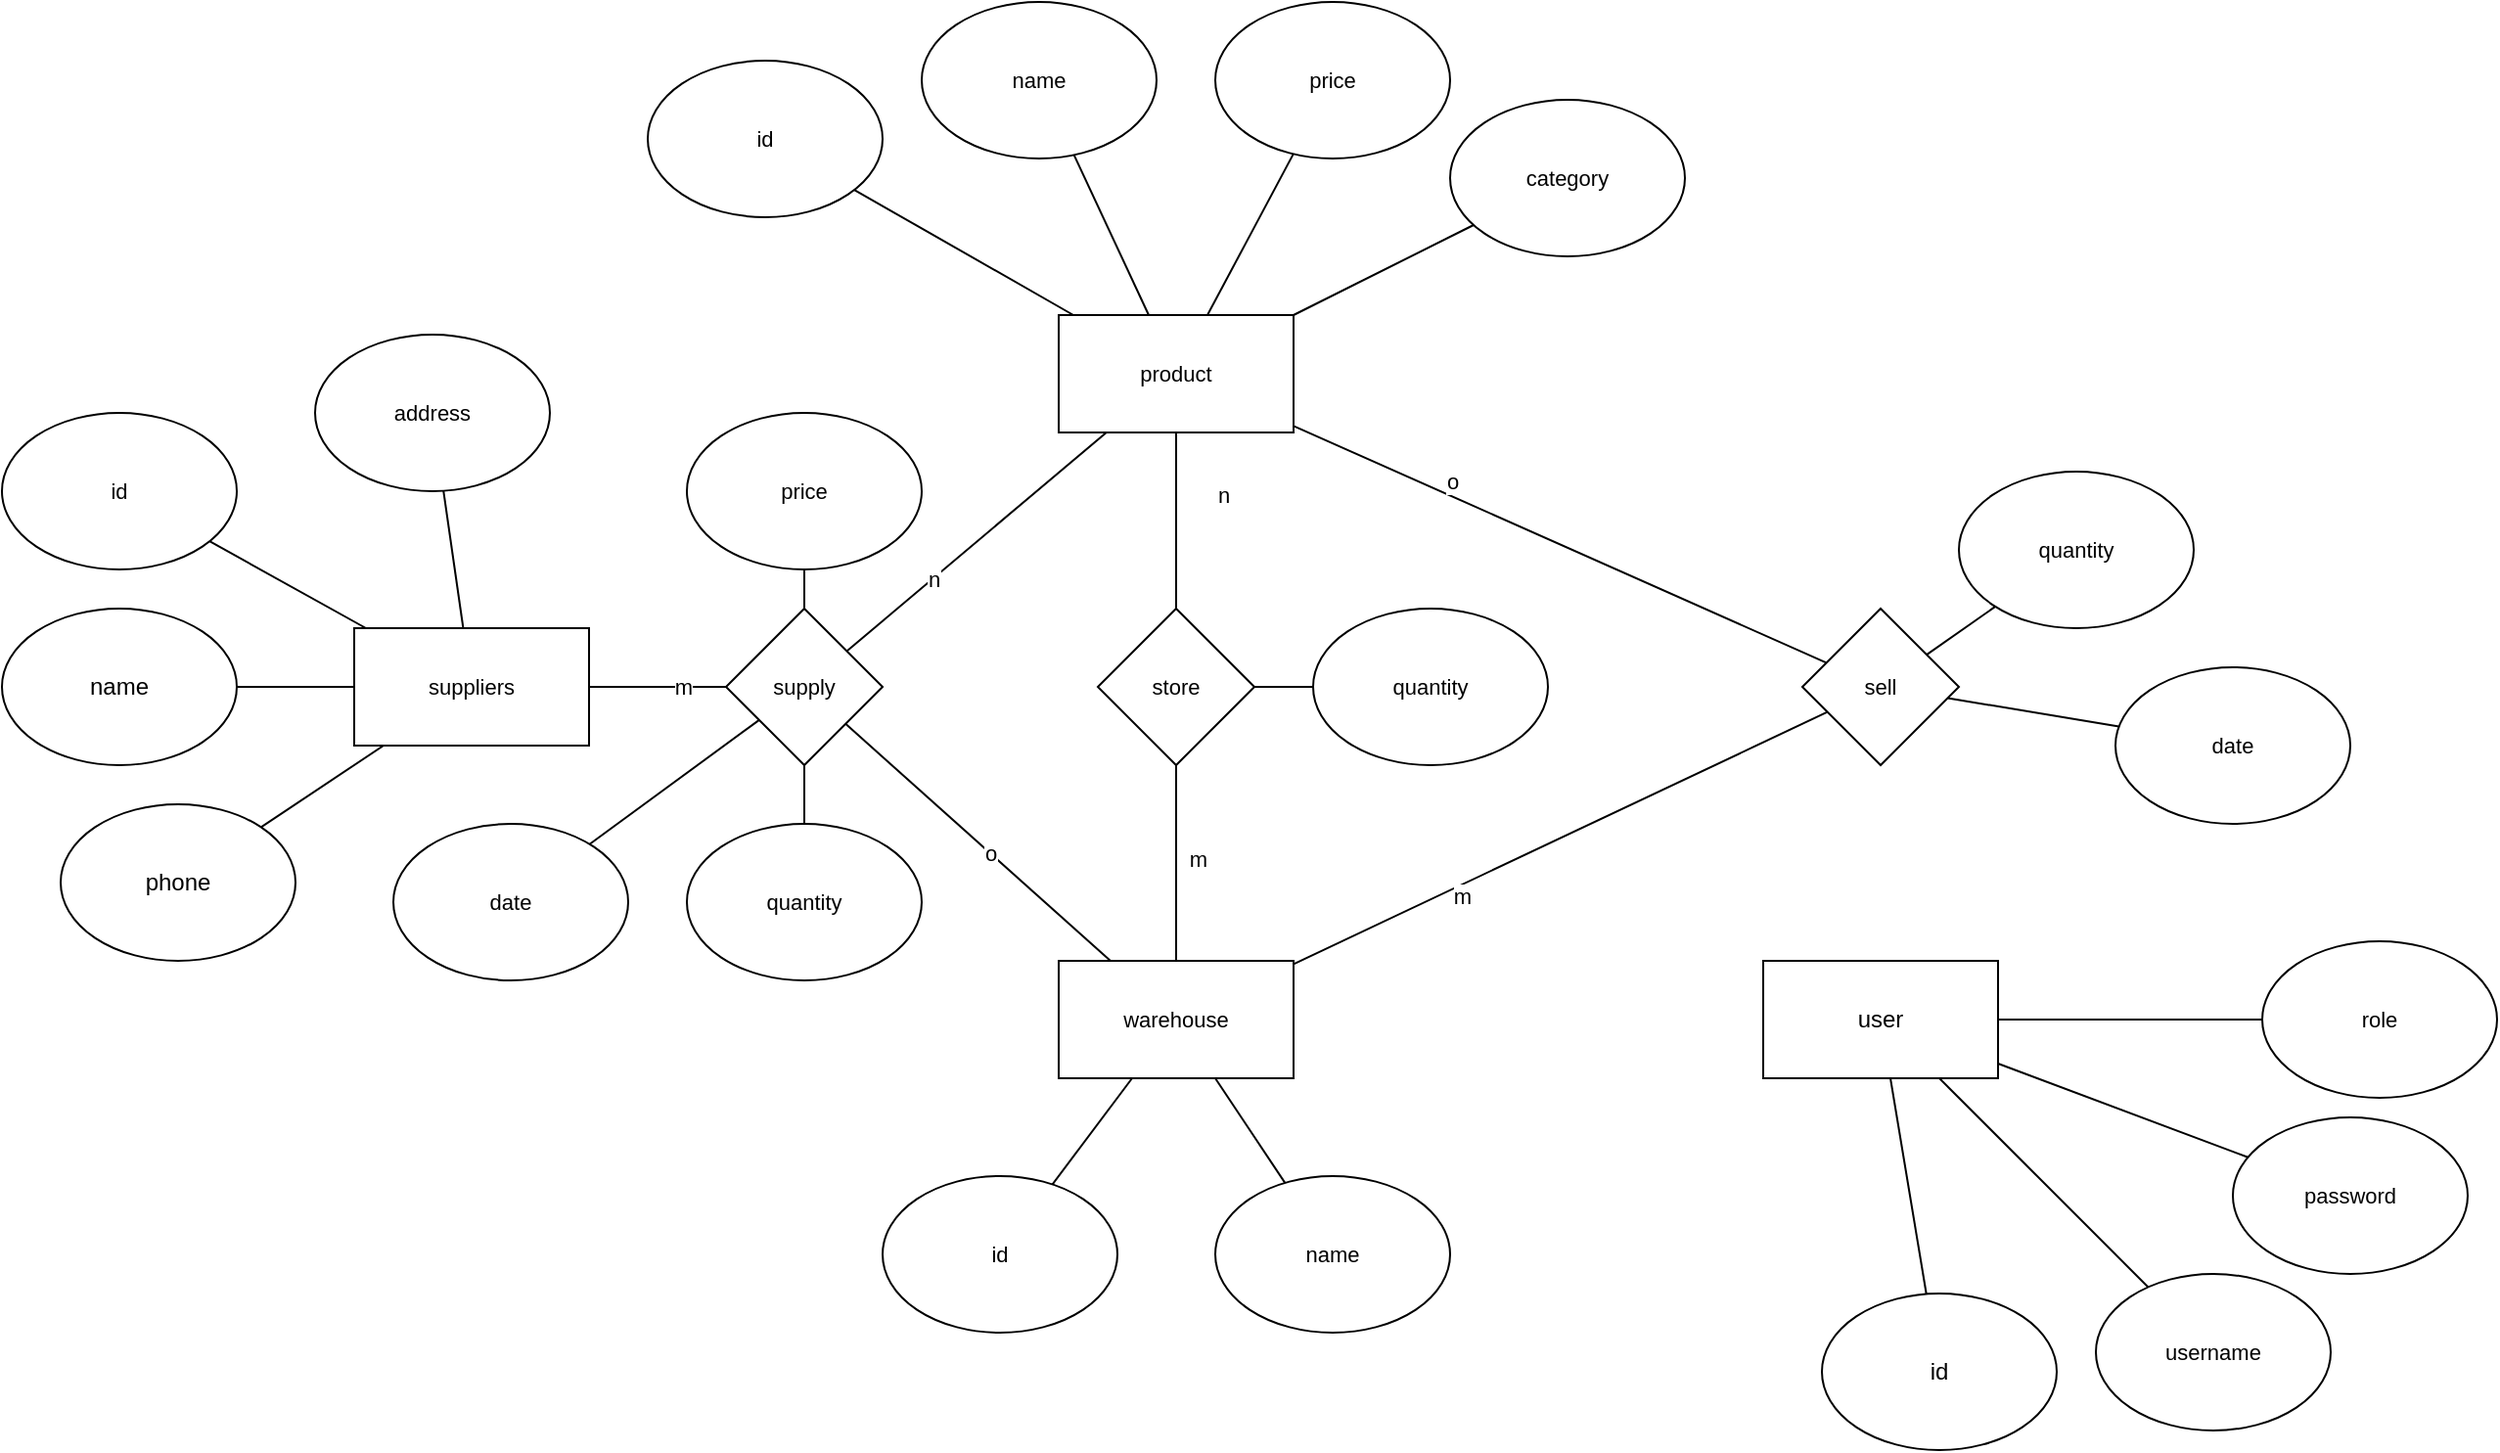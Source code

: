 <mxfile>
    <diagram id="W9qeOlfxyA-FTkgvI8iN" name="Page-1">
        <mxGraphModel dx="1631" dy="1819" grid="1" gridSize="10" guides="1" tooltips="1" connect="1" arrows="1" fold="1" page="1" pageScale="1" pageWidth="850" pageHeight="1100" math="0" shadow="0">
            <root>
                <mxCell id="0"/>
                <mxCell id="1" parent="0"/>
                <mxCell id="94" style="edgeStyle=none;shape=connector;rounded=1;html=1;labelBackgroundColor=default;strokeColor=default;fontFamily=Helvetica;fontSize=11;fontColor=default;endArrow=none;endFill=0;" parent="1" source="10" target="93" edge="1">
                    <mxGeometry relative="1" as="geometry"/>
                </mxCell>
                <mxCell id="10" value="user" style="rounded=0;whiteSpace=wrap;html=1;" parent="1" vertex="1">
                    <mxGeometry x="50" y="360" width="120" height="60" as="geometry"/>
                </mxCell>
                <mxCell id="27" style="edgeStyle=none;shape=connector;rounded=1;html=1;labelBackgroundColor=default;strokeColor=default;fontFamily=Helvetica;fontSize=11;fontColor=default;endArrow=none;endFill=0;" parent="1" source="11" target="10" edge="1">
                    <mxGeometry relative="1" as="geometry"/>
                </mxCell>
                <mxCell id="11" value="id" style="ellipse;whiteSpace=wrap;html=1;" parent="1" vertex="1">
                    <mxGeometry x="80" y="530" width="120" height="80" as="geometry"/>
                </mxCell>
                <mxCell id="26" style="edgeStyle=none;shape=connector;rounded=1;html=1;labelBackgroundColor=default;strokeColor=default;fontFamily=Helvetica;fontSize=11;fontColor=default;endArrow=none;endFill=0;" parent="1" source="15" target="10" edge="1">
                    <mxGeometry relative="1" as="geometry"/>
                </mxCell>
                <mxCell id="15" value="username" style="ellipse;whiteSpace=wrap;html=1;fontFamily=Helvetica;fontSize=11;fontColor=default;" parent="1" vertex="1">
                    <mxGeometry x="220" y="520" width="120" height="80" as="geometry"/>
                </mxCell>
                <mxCell id="25" style="edgeStyle=none;shape=connector;rounded=1;html=1;labelBackgroundColor=default;strokeColor=default;fontFamily=Helvetica;fontSize=11;fontColor=default;endArrow=none;endFill=0;" parent="1" source="16" target="10" edge="1">
                    <mxGeometry relative="1" as="geometry"/>
                </mxCell>
                <mxCell id="16" value="password" style="ellipse;whiteSpace=wrap;html=1;fontFamily=Helvetica;fontSize=11;fontColor=default;" parent="1" vertex="1">
                    <mxGeometry x="290" y="440" width="120" height="80" as="geometry"/>
                </mxCell>
                <mxCell id="30" style="edgeStyle=none;shape=connector;rounded=1;html=1;labelBackgroundColor=default;strokeColor=default;fontFamily=Helvetica;fontSize=11;fontColor=default;endArrow=none;endFill=0;" parent="1" source="21" target="29" edge="1">
                    <mxGeometry relative="1" as="geometry"/>
                </mxCell>
                <mxCell id="33" style="edgeStyle=none;shape=connector;rounded=1;html=1;labelBackgroundColor=default;strokeColor=default;fontFamily=Helvetica;fontSize=11;fontColor=default;endArrow=none;endFill=0;" parent="1" source="21" target="32" edge="1">
                    <mxGeometry relative="1" as="geometry"/>
                </mxCell>
                <mxCell id="36" style="edgeStyle=none;shape=connector;rounded=1;html=1;labelBackgroundColor=default;strokeColor=default;fontFamily=Helvetica;fontSize=11;fontColor=default;endArrow=none;endFill=0;" parent="1" source="21" target="35" edge="1">
                    <mxGeometry relative="1" as="geometry"/>
                </mxCell>
                <mxCell id="38" style="edgeStyle=none;shape=connector;rounded=1;html=1;labelBackgroundColor=default;strokeColor=default;fontFamily=Helvetica;fontSize=11;fontColor=default;endArrow=none;endFill=0;" parent="1" source="21" target="37" edge="1">
                    <mxGeometry relative="1" as="geometry"/>
                </mxCell>
                <mxCell id="83" style="edgeStyle=none;shape=connector;rounded=1;html=1;labelBackgroundColor=default;strokeColor=default;fontFamily=Helvetica;fontSize=11;fontColor=default;endArrow=none;endFill=0;" parent="1" source="21" target="82" edge="1">
                    <mxGeometry relative="1" as="geometry"/>
                </mxCell>
                <mxCell id="89" value="n" style="edgeLabel;html=1;align=center;verticalAlign=middle;resizable=0;points=[];fontSize=11;fontFamily=Helvetica;fontColor=default;" parent="83" vertex="1" connectable="0">
                    <mxGeometry x="-0.289" y="4" relative="1" as="geometry">
                        <mxPoint x="20" as="offset"/>
                    </mxGeometry>
                </mxCell>
                <mxCell id="120" style="edgeStyle=none;shape=connector;rounded=1;html=1;labelBackgroundColor=default;strokeColor=default;fontFamily=Helvetica;fontSize=11;fontColor=default;endArrow=none;endFill=0;" parent="1" source="21" target="119" edge="1">
                    <mxGeometry relative="1" as="geometry"/>
                </mxCell>
                <mxCell id="127" value="o" style="edgeLabel;html=1;align=center;verticalAlign=middle;resizable=0;points=[];fontSize=11;fontFamily=Helvetica;fontColor=default;" parent="120" vertex="1" connectable="0">
                    <mxGeometry x="-0.425" y="7" relative="1" as="geometry">
                        <mxPoint as="offset"/>
                    </mxGeometry>
                </mxCell>
                <mxCell id="21" value="product" style="rounded=0;whiteSpace=wrap;html=1;fontFamily=Helvetica;fontSize=11;fontColor=default;" parent="1" vertex="1">
                    <mxGeometry x="-310" y="30" width="120" height="60" as="geometry"/>
                </mxCell>
                <mxCell id="29" value="id" style="ellipse;whiteSpace=wrap;html=1;fontFamily=Helvetica;fontSize=11;fontColor=default;" parent="1" vertex="1">
                    <mxGeometry x="-520" y="-100" width="120" height="80" as="geometry"/>
                </mxCell>
                <mxCell id="59" style="edgeStyle=none;shape=connector;rounded=1;html=1;labelBackgroundColor=default;strokeColor=default;fontFamily=Helvetica;fontSize=11;fontColor=default;endArrow=none;endFill=0;" parent="1" source="31" target="57" edge="1">
                    <mxGeometry relative="1" as="geometry">
                        <mxPoint x="-530" y="259.71" as="sourcePoint"/>
                        <mxPoint x="-480" y="259.71" as="targetPoint"/>
                    </mxGeometry>
                </mxCell>
                <mxCell id="74" value="m" style="edgeLabel;html=1;align=center;verticalAlign=middle;resizable=0;points=[];fontSize=11;fontFamily=Helvetica;fontColor=default;" parent="59" vertex="1" connectable="0">
                    <mxGeometry x="0.374" relative="1" as="geometry">
                        <mxPoint as="offset"/>
                    </mxGeometry>
                </mxCell>
                <mxCell id="96" style="edgeStyle=none;shape=connector;rounded=1;html=1;labelBackgroundColor=default;strokeColor=default;fontFamily=Helvetica;fontSize=11;fontColor=default;endArrow=none;endFill=0;" parent="1" source="31" target="95" edge="1">
                    <mxGeometry relative="1" as="geometry"/>
                </mxCell>
                <mxCell id="31" value="suppliers" style="rounded=0;whiteSpace=wrap;html=1;fontFamily=Helvetica;fontSize=11;fontColor=default;" parent="1" vertex="1">
                    <mxGeometry x="-670" y="190" width="120" height="60" as="geometry"/>
                </mxCell>
                <mxCell id="32" value="name" style="ellipse;whiteSpace=wrap;html=1;fontFamily=Helvetica;fontSize=11;fontColor=default;" parent="1" vertex="1">
                    <mxGeometry x="-380" y="-130" width="120" height="80" as="geometry"/>
                </mxCell>
                <mxCell id="35" value="price" style="ellipse;whiteSpace=wrap;html=1;fontFamily=Helvetica;fontSize=11;fontColor=default;" parent="1" vertex="1">
                    <mxGeometry x="-230" y="-130" width="120" height="80" as="geometry"/>
                </mxCell>
                <mxCell id="37" value="category" style="ellipse;whiteSpace=wrap;html=1;fontFamily=Helvetica;fontSize=11;fontColor=default;" parent="1" vertex="1">
                    <mxGeometry x="-110" y="-80" width="120" height="80" as="geometry"/>
                </mxCell>
                <mxCell id="60" style="edgeStyle=none;shape=connector;rounded=1;html=1;labelBackgroundColor=default;strokeColor=default;fontFamily=Helvetica;fontSize=11;fontColor=default;endArrow=none;endFill=0;" parent="1" source="57" target="21" edge="1">
                    <mxGeometry relative="1" as="geometry"/>
                </mxCell>
                <mxCell id="75" value="n" style="edgeLabel;html=1;align=center;verticalAlign=middle;resizable=0;points=[];fontSize=11;fontFamily=Helvetica;fontColor=default;" parent="60" vertex="1" connectable="0">
                    <mxGeometry x="-0.343" relative="1" as="geometry">
                        <mxPoint as="offset"/>
                    </mxGeometry>
                </mxCell>
                <mxCell id="116" style="edgeStyle=none;shape=connector;rounded=1;html=1;labelBackgroundColor=default;strokeColor=default;fontFamily=Helvetica;fontSize=11;fontColor=default;endArrow=none;endFill=0;" parent="1" source="57" target="115" edge="1">
                    <mxGeometry relative="1" as="geometry"/>
                </mxCell>
                <mxCell id="57" value="supply" style="rhombus;whiteSpace=wrap;html=1;fontFamily=Helvetica;fontSize=11;fontColor=default;" parent="1" vertex="1">
                    <mxGeometry x="-480" y="180" width="80" height="80" as="geometry"/>
                </mxCell>
                <mxCell id="72" style="edgeStyle=none;shape=connector;rounded=1;html=1;labelBackgroundColor=default;strokeColor=default;fontFamily=Helvetica;fontSize=11;fontColor=default;endArrow=none;endFill=0;" parent="1" source="71" target="57" edge="1">
                    <mxGeometry relative="1" as="geometry"/>
                </mxCell>
                <mxCell id="76" value="o" style="edgeLabel;html=1;align=center;verticalAlign=middle;resizable=0;points=[];fontSize=11;fontFamily=Helvetica;fontColor=default;" parent="72" vertex="1" connectable="0">
                    <mxGeometry x="-0.392" y="1" relative="1" as="geometry">
                        <mxPoint x="-20" y="-19" as="offset"/>
                    </mxGeometry>
                </mxCell>
                <mxCell id="84" style="edgeStyle=none;shape=connector;rounded=1;html=1;labelBackgroundColor=default;strokeColor=default;fontFamily=Helvetica;fontSize=11;fontColor=default;endArrow=none;endFill=0;" parent="1" source="71" target="82" edge="1">
                    <mxGeometry relative="1" as="geometry"/>
                </mxCell>
                <mxCell id="90" value="m" style="edgeLabel;html=1;align=center;verticalAlign=middle;resizable=0;points=[];fontSize=11;fontFamily=Helvetica;fontColor=default;" parent="84" vertex="1" connectable="0">
                    <mxGeometry x="-0.325" y="2" relative="1" as="geometry">
                        <mxPoint x="13" y="-18" as="offset"/>
                    </mxGeometry>
                </mxCell>
                <mxCell id="121" style="edgeStyle=none;shape=connector;rounded=1;html=1;labelBackgroundColor=default;strokeColor=default;fontFamily=Helvetica;fontSize=11;fontColor=default;endArrow=none;endFill=0;" parent="1" source="71" target="119" edge="1">
                    <mxGeometry relative="1" as="geometry"/>
                </mxCell>
                <mxCell id="126" value="m" style="edgeLabel;html=1;align=center;verticalAlign=middle;resizable=0;points=[];fontSize=11;fontFamily=Helvetica;fontColor=default;" parent="121" vertex="1" connectable="0">
                    <mxGeometry x="-0.384" y="-5" relative="1" as="geometry">
                        <mxPoint as="offset"/>
                    </mxGeometry>
                </mxCell>
                <mxCell id="71" value="warehouse" style="rounded=0;whiteSpace=wrap;html=1;fontFamily=Helvetica;fontSize=11;fontColor=default;" parent="1" vertex="1">
                    <mxGeometry x="-310" y="360" width="120" height="60" as="geometry"/>
                </mxCell>
                <mxCell id="106" style="edgeStyle=none;shape=connector;rounded=1;html=1;labelBackgroundColor=default;strokeColor=default;fontFamily=Helvetica;fontSize=11;fontColor=default;endArrow=none;endFill=0;" parent="1" source="82" target="105" edge="1">
                    <mxGeometry relative="1" as="geometry"/>
                </mxCell>
                <mxCell id="82" value="store" style="rhombus;whiteSpace=wrap;html=1;fontFamily=Helvetica;fontSize=11;fontColor=default;" parent="1" vertex="1">
                    <mxGeometry x="-290" y="180" width="80" height="80" as="geometry"/>
                </mxCell>
                <mxCell id="93" value="role" style="ellipse;whiteSpace=wrap;html=1;fontFamily=Helvetica;fontSize=11;fontColor=default;" parent="1" vertex="1">
                    <mxGeometry x="305" y="350" width="120" height="80" as="geometry"/>
                </mxCell>
                <mxCell id="95" value="id" style="ellipse;whiteSpace=wrap;html=1;fontFamily=Helvetica;fontSize=11;fontColor=default;" parent="1" vertex="1">
                    <mxGeometry x="-850" y="80" width="120" height="80" as="geometry"/>
                </mxCell>
                <mxCell id="105" value="quantity" style="ellipse;whiteSpace=wrap;html=1;fontFamily=Helvetica;fontSize=11;fontColor=default;" parent="1" vertex="1">
                    <mxGeometry x="-180" y="180" width="120" height="80" as="geometry"/>
                </mxCell>
                <mxCell id="111" style="edgeStyle=none;shape=connector;rounded=1;html=1;labelBackgroundColor=default;strokeColor=default;fontFamily=Helvetica;fontSize=11;fontColor=default;endArrow=none;endFill=0;" parent="1" source="109" target="71" edge="1">
                    <mxGeometry relative="1" as="geometry"/>
                </mxCell>
                <mxCell id="109" value="id" style="ellipse;whiteSpace=wrap;html=1;fontFamily=Helvetica;fontSize=11;fontColor=default;" parent="1" vertex="1">
                    <mxGeometry x="-400" y="470" width="120" height="80" as="geometry"/>
                </mxCell>
                <mxCell id="112" style="edgeStyle=none;shape=connector;rounded=1;html=1;labelBackgroundColor=default;strokeColor=default;fontFamily=Helvetica;fontSize=11;fontColor=default;endArrow=none;endFill=0;" parent="1" source="110" target="71" edge="1">
                    <mxGeometry relative="1" as="geometry"/>
                </mxCell>
                <mxCell id="110" value="name" style="ellipse;whiteSpace=wrap;html=1;fontFamily=Helvetica;fontSize=11;fontColor=default;" parent="1" vertex="1">
                    <mxGeometry x="-230" y="470" width="120" height="80" as="geometry"/>
                </mxCell>
                <mxCell id="114" style="edgeStyle=none;shape=connector;rounded=1;html=1;labelBackgroundColor=default;strokeColor=default;fontFamily=Helvetica;fontSize=11;fontColor=default;endArrow=none;endFill=0;" parent="1" source="113" target="31" edge="1">
                    <mxGeometry relative="1" as="geometry"/>
                </mxCell>
                <mxCell id="113" value="address" style="ellipse;whiteSpace=wrap;html=1;fontFamily=Helvetica;fontSize=11;fontColor=default;" parent="1" vertex="1">
                    <mxGeometry x="-690" y="40" width="120" height="80" as="geometry"/>
                </mxCell>
                <mxCell id="115" value="quantity" style="ellipse;whiteSpace=wrap;html=1;fontFamily=Helvetica;fontSize=11;fontColor=default;" parent="1" vertex="1">
                    <mxGeometry x="-500" y="290" width="120" height="80" as="geometry"/>
                </mxCell>
                <mxCell id="118" style="edgeStyle=none;shape=connector;rounded=1;html=1;labelBackgroundColor=default;strokeColor=default;fontFamily=Helvetica;fontSize=11;fontColor=default;endArrow=none;endFill=0;" parent="1" source="117" target="57" edge="1">
                    <mxGeometry relative="1" as="geometry"/>
                </mxCell>
                <mxCell id="117" value="price" style="ellipse;whiteSpace=wrap;html=1;fontFamily=Helvetica;fontSize=11;fontColor=default;" parent="1" vertex="1">
                    <mxGeometry x="-500" y="80" width="120" height="80" as="geometry"/>
                </mxCell>
                <mxCell id="124" style="edgeStyle=none;shape=connector;rounded=1;html=1;labelBackgroundColor=default;strokeColor=default;fontFamily=Helvetica;fontSize=11;fontColor=default;endArrow=none;endFill=0;" parent="1" source="119" target="123" edge="1">
                    <mxGeometry relative="1" as="geometry"/>
                </mxCell>
                <mxCell id="136" style="edgeStyle=none;shape=connector;rounded=1;html=1;labelBackgroundColor=default;strokeColor=default;fontFamily=Helvetica;fontSize=11;fontColor=default;endArrow=none;endFill=0;" edge="1" parent="1" source="119" target="135">
                    <mxGeometry relative="1" as="geometry"/>
                </mxCell>
                <mxCell id="119" value="sell" style="rhombus;whiteSpace=wrap;html=1;fontFamily=Helvetica;fontSize=11;fontColor=default;" parent="1" vertex="1">
                    <mxGeometry x="70" y="180" width="80" height="80" as="geometry"/>
                </mxCell>
                <mxCell id="123" value="quantity" style="ellipse;whiteSpace=wrap;html=1;fontFamily=Helvetica;fontSize=11;fontColor=default;" parent="1" vertex="1">
                    <mxGeometry x="150" y="110" width="120" height="80" as="geometry"/>
                </mxCell>
                <mxCell id="131" style="edgeStyle=none;shape=connector;rounded=1;html=1;labelBackgroundColor=default;strokeColor=default;fontFamily=Helvetica;fontSize=11;fontColor=default;endArrow=none;endFill=0;" edge="1" parent="1" source="128" target="31">
                    <mxGeometry relative="1" as="geometry"/>
                </mxCell>
                <mxCell id="128" value="phone" style="ellipse;whiteSpace=wrap;html=1;" vertex="1" parent="1">
                    <mxGeometry x="-820" y="280" width="120" height="80" as="geometry"/>
                </mxCell>
                <mxCell id="130" style="edgeStyle=none;html=1;endArrow=none;endFill=0;" edge="1" parent="1" source="129" target="31">
                    <mxGeometry relative="1" as="geometry"/>
                </mxCell>
                <mxCell id="129" value="name" style="ellipse;whiteSpace=wrap;html=1;" vertex="1" parent="1">
                    <mxGeometry x="-850" y="180" width="120" height="80" as="geometry"/>
                </mxCell>
                <mxCell id="133" style="edgeStyle=none;shape=connector;rounded=1;html=1;labelBackgroundColor=default;strokeColor=default;fontFamily=Helvetica;fontSize=11;fontColor=default;endArrow=none;endFill=0;" edge="1" parent="1" source="132" target="57">
                    <mxGeometry relative="1" as="geometry"/>
                </mxCell>
                <mxCell id="132" value="date" style="ellipse;whiteSpace=wrap;html=1;fontFamily=Helvetica;fontSize=11;fontColor=default;" vertex="1" parent="1">
                    <mxGeometry x="-650" y="290" width="120" height="80" as="geometry"/>
                </mxCell>
                <mxCell id="135" value="date" style="ellipse;whiteSpace=wrap;html=1;fontFamily=Helvetica;fontSize=11;fontColor=default;" vertex="1" parent="1">
                    <mxGeometry x="230" y="210" width="120" height="80" as="geometry"/>
                </mxCell>
            </root>
        </mxGraphModel>
    </diagram>
</mxfile>